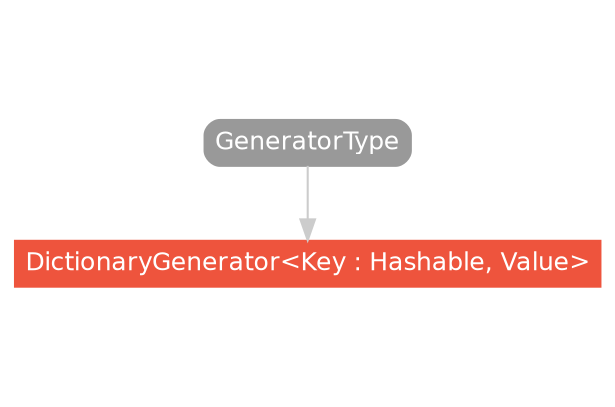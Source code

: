strict digraph "DictionaryGenerator<Key : Hashable, Value> - Type Hierarchy - SwiftDoc.org" {
    pad="0.1,0.8"
    node [shape=box, style="filled,rounded", color="#999999", fillcolor="#999999", fontcolor=white, fontname=Helvetica, fontnames="Helvetica,sansserif", fontsize=12, margin="0.07,0.05", height="0.3"]
    edge [color="#cccccc"]
    "DictionaryGenerator<Key : Hashable, Value>" [URL="/type/DictionaryGenerator/", style="filled", fillcolor="#ee543d", color="#ee543d"]
    "GeneratorType" [URL="/protocol/GeneratorType/hierarchy/"]    "GeneratorType" -> "DictionaryGenerator<Key : Hashable, Value>"
    subgraph Types {
        rank = max; "DictionaryGenerator<Key : Hashable, Value>";
    }
}